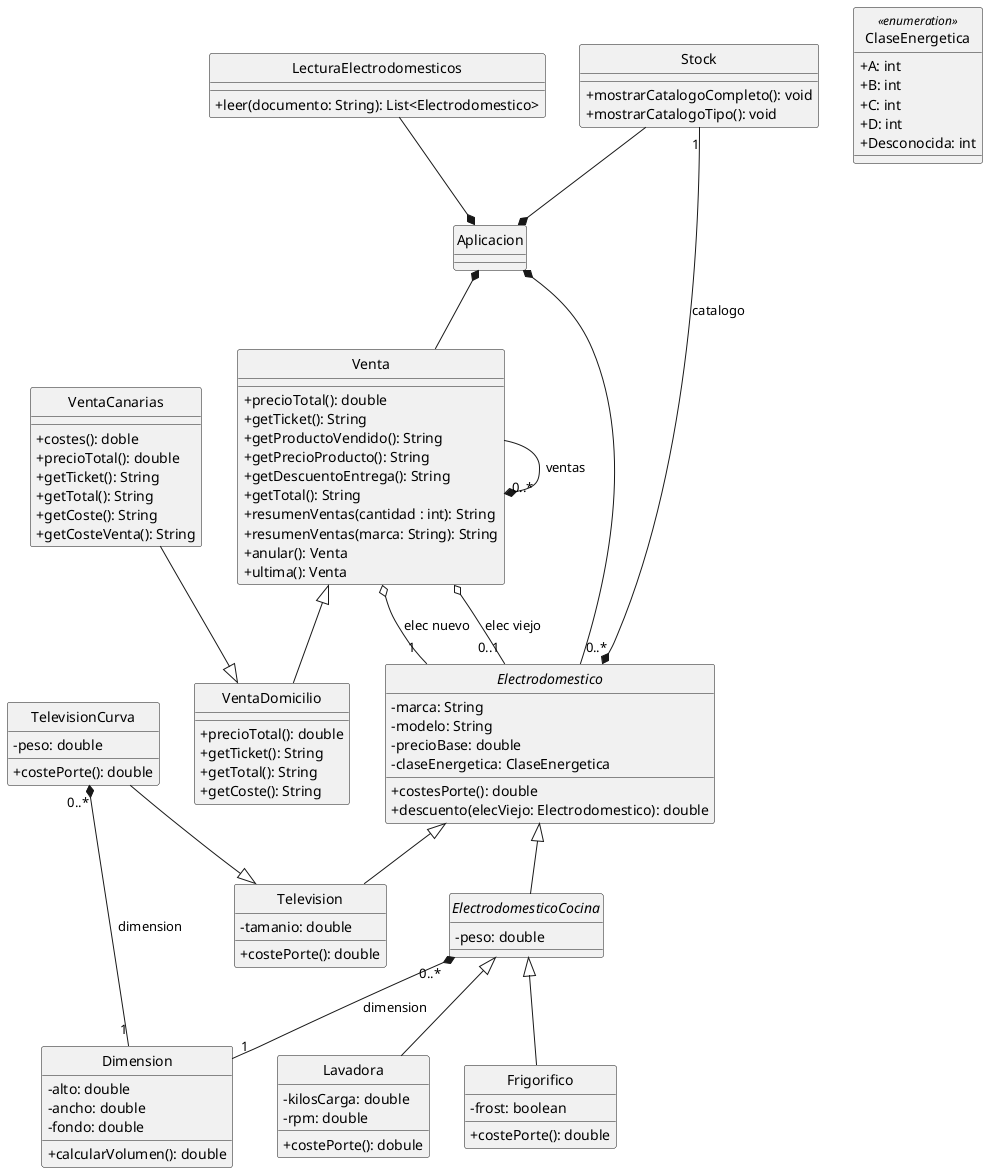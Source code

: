 @startuml diagrama

skinparam classAttributeIconSize 0
hide circle

class Aplicacion{

}

abstract class Electrodomestico{
    -marca: String
    -modelo: String
    -precioBase: double
    -claseEnergetica: ClaseEnergetica
    +costesPorte(): double
    +descuento(elecViejo: Electrodomestico): double
}

abstract class ElectrodomesticoCocina{
    -peso: double
}

class Lavadora{
    -kilosCarga: double
    -rpm: double
    +costePorte(): dobule
}

class Frigorifico{
    -frost: boolean
    +costePorte(): double
}

class Television{
    -tamanio: double
    +costePorte(): double
}

class TelevisionCurva{
    -peso: double
    +costePorte(): double
}

class Venta{
    +precioTotal(): double
    +getTicket(): String
    +getProductoVendido(): String
    +getPrecioProducto(): String
    +getDescuentoEntrega(): String
    +getTotal(): String
    +resumenVentas(cantidad : int): String
    +resumenVentas(marca: String): String
    +anular(): Venta
    +ultima(): Venta
}

class VentaDomicilio{
    +precioTotal(): double
    +getTicket(): String
    +getTotal(): String
    +getCoste(): String
}

class VentaCanarias{
    +costes(): doble
    +precioTotal(): double
    +getTicket(): String
    +getTotal(): String
    +getCoste(): String
    +getCosteVenta(): String
}

enum ClaseEnergetica <<enumeration>> {
    +A: int
    +B: int
    +C: int
    +D: int
    +Desconocida: int
}

class Dimension{
    -alto: double
    -ancho: double
    -fondo: double
    +calcularVolumen(): double
}

class LecturaElectrodomesticos{
    +leer(documento: String): List<Electrodomestico>
}

class Stock{
    +mostrarCatalogoCompleto(): void
    +mostrarCatalogoTipo(): void
}

Aplicacion *-- Venta
Aplicacion *-- Electrodomestico
Electrodomestico <|-- ElectrodomesticoCocina
Electrodomestico <|-- Television
ElectrodomesticoCocina <|-- Lavadora
ElectrodomesticoCocina <|-- Frigorifico
Venta <|-- VentaDomicilio
Venta o-- "1" Electrodomestico: elec nuevo
Venta o-- "0..1" Electrodomestico: elec viejo

TelevisionCurva --|> Television
VentaCanarias --|> VentaDomicilio
Venta --* "0..*" Venta: ventas
TelevisionCurva "0..*" *-- "1" Dimension: dimension
ElectrodomesticoCocina "0..*" *-- "1" Dimension: dimension
LecturaElectrodomesticos --* Aplicacion
Stock --* Aplicacion
Stock "1" --* "0..*" Electrodomestico: catalogo


@enduml